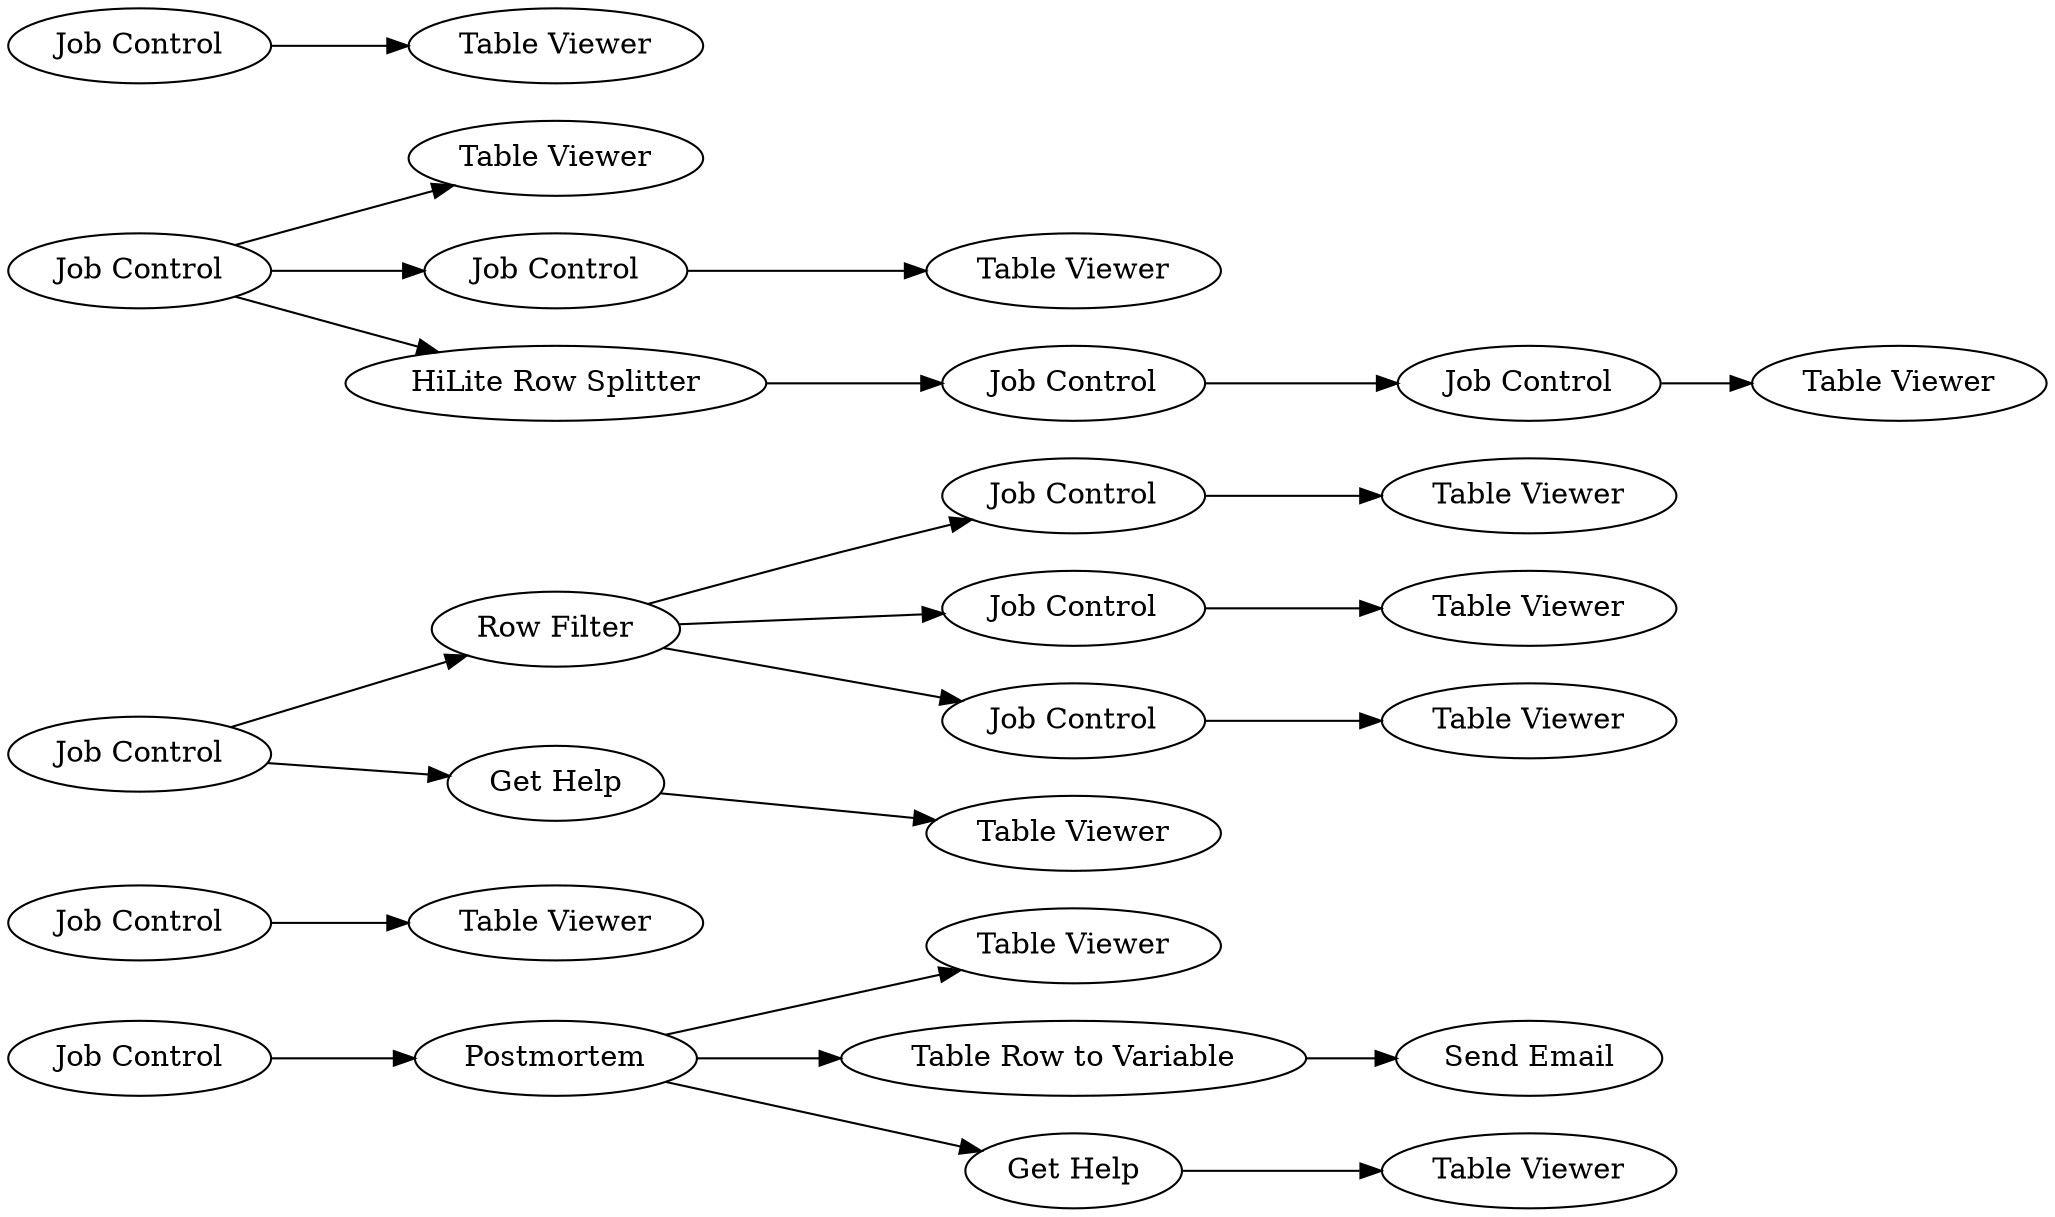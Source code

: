 digraph {
	28 -> 50
	15665 -> 15666
	24 -> 47
	34 -> 42
	32 -> 40
	24 -> 46
	34 -> 38
	38 -> 41
	46 -> 49
	34 -> 43
	30 -> 31
	37 -> 44
	50 -> 51
	50 -> 15669
	44 -> 45
	15669 -> 15667
	22 -> 24
	53 -> 52
	47 -> 48
	24 -> 25
	43 -> 37
	25 -> 39
	50 -> 53
	22 -> 30
	15667 [label="Send Email"]
	45 [label="Table Viewer"]
	52 [label="Table Viewer"]
	15665 [label="Job Control"]
	24 [label="Row Filter"]
	49 [label="Table Viewer"]
	41 [label="Table Viewer"]
	15666 [label="Table Viewer"]
	31 [label="Table Viewer"]
	51 [label="Table Viewer"]
	25 [label="Job Control"]
	48 [label="Table Viewer"]
	30 [label="Get Help"]
	50 [label=Postmortem]
	42 [label="Table Viewer"]
	22 [label="Job Control"]
	53 [label="Get Help"]
	28 [label="Job Control"]
	47 [label="Job Control"]
	15669 [label="Table Row to Variable"]
	38 [label="Job Control"]
	43 [label="HiLite Row Splitter"]
	44 [label="Job Control"]
	34 [label="Job Control"]
	46 [label="Job Control"]
	40 [label="Table Viewer"]
	39 [label="Table Viewer"]
	32 [label="Job Control"]
	37 [label="Job Control"]
	rankdir=LR
}
